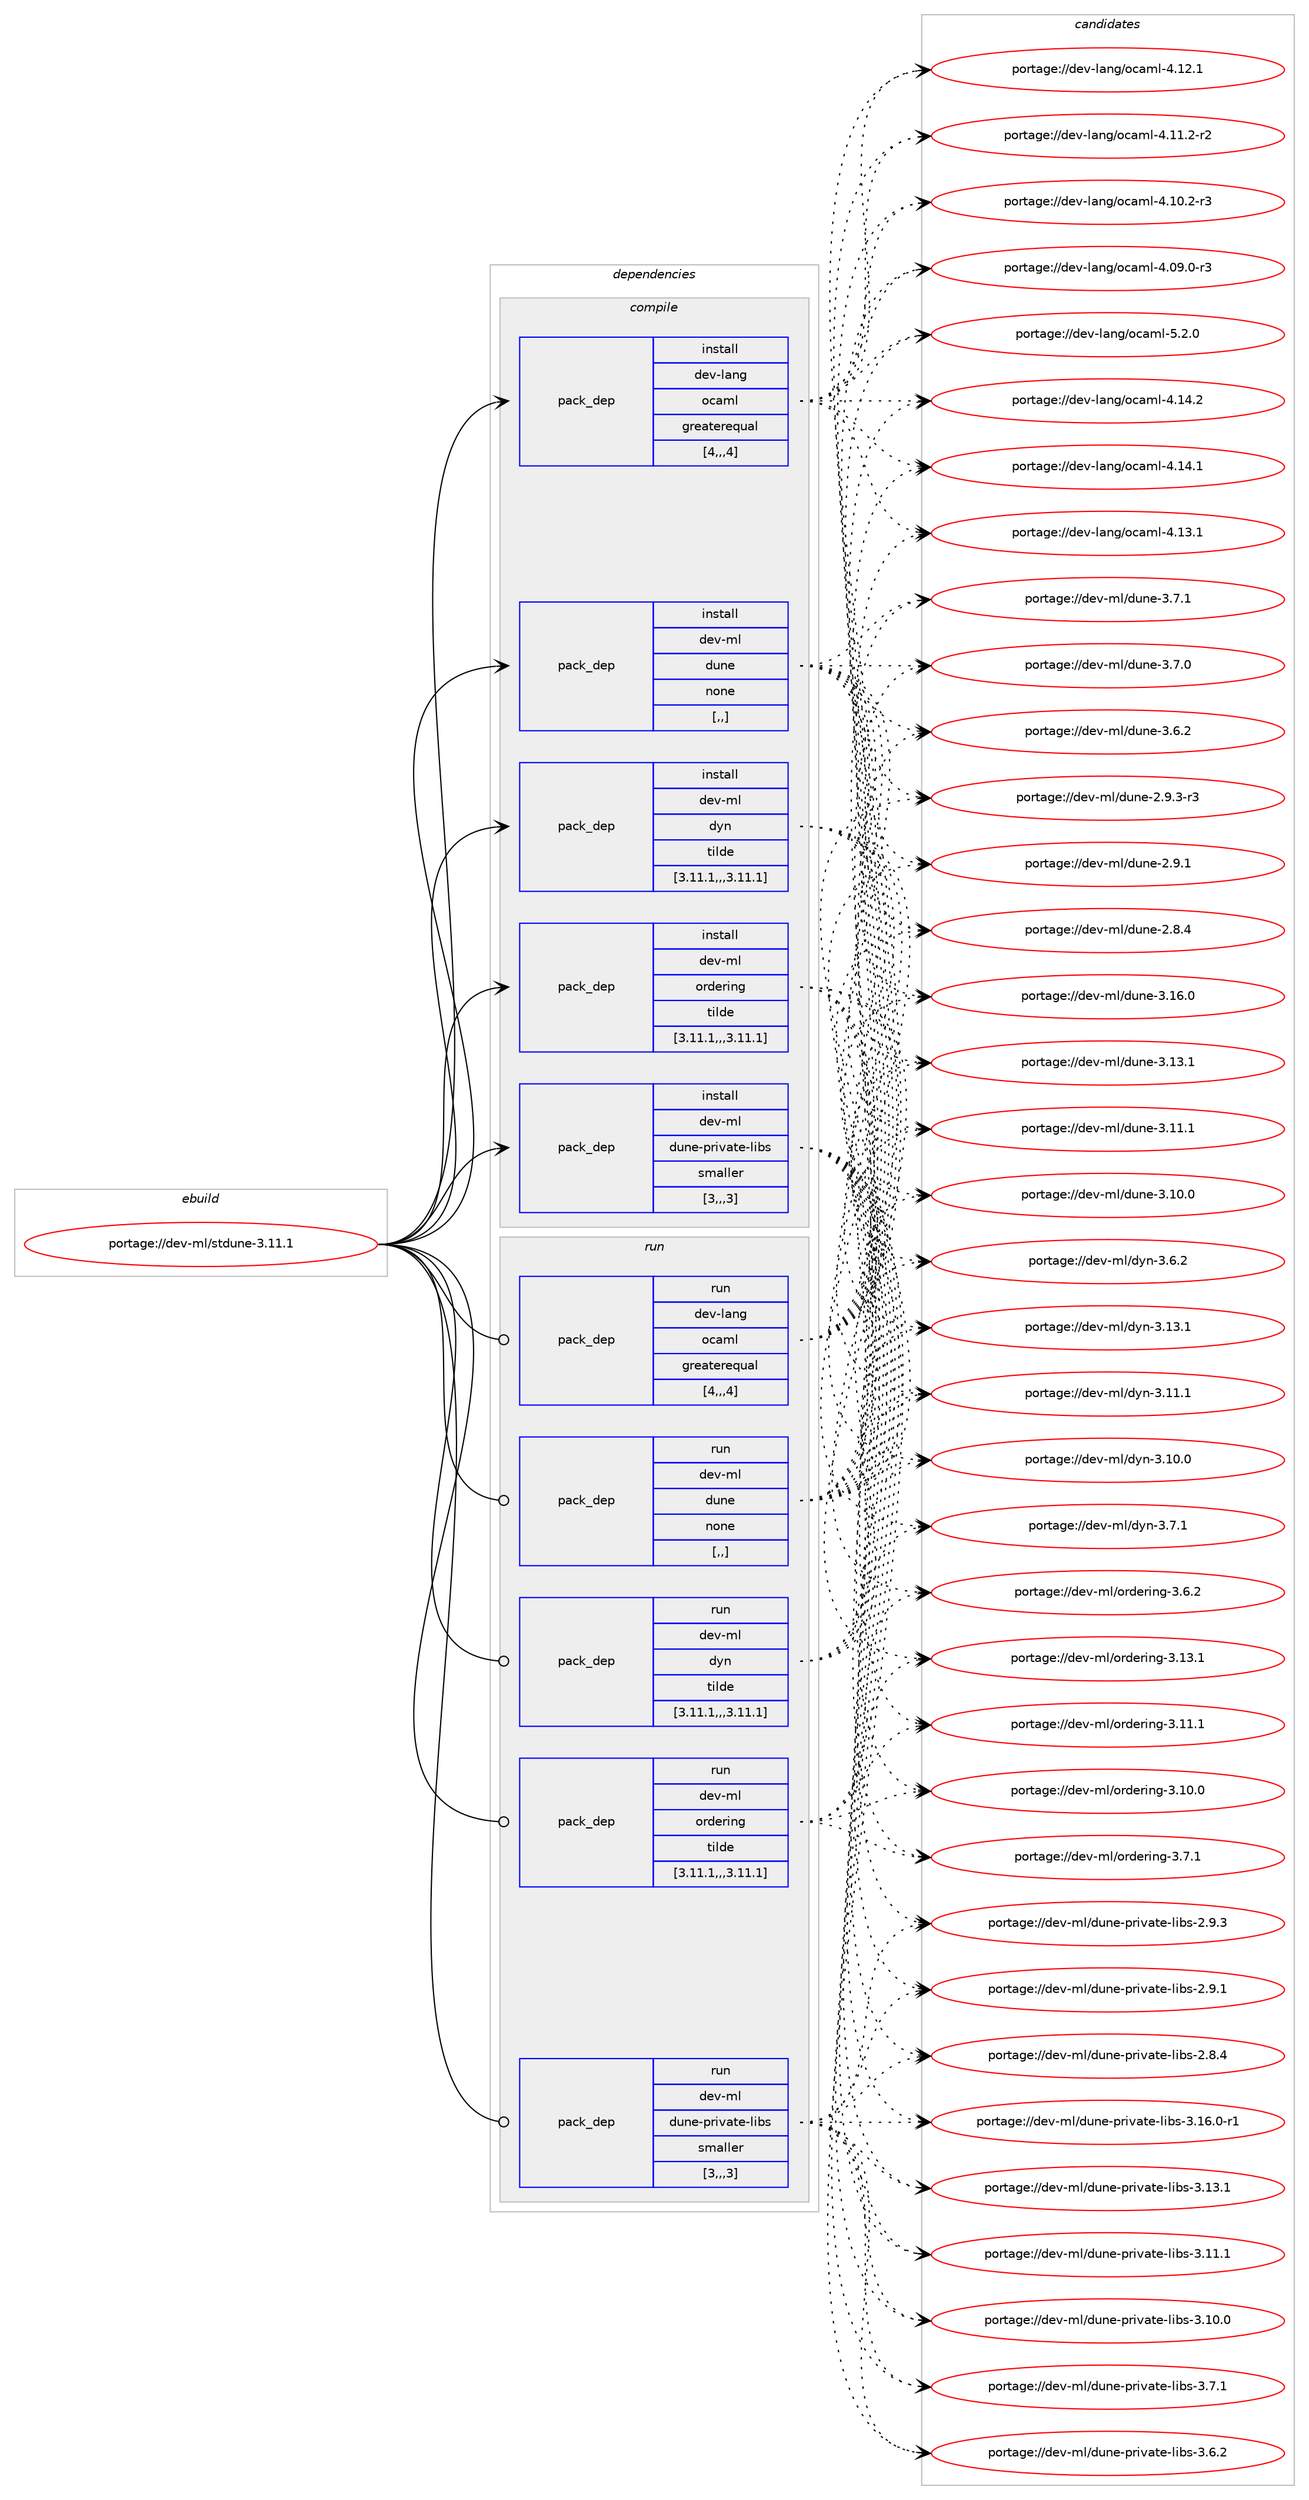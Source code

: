 digraph prolog {

# *************
# Graph options
# *************

newrank=true;
concentrate=true;
compound=true;
graph [rankdir=LR,fontname=Helvetica,fontsize=10,ranksep=1.5];#, ranksep=2.5, nodesep=0.2];
edge  [arrowhead=vee];
node  [fontname=Helvetica,fontsize=10];

# **********
# The ebuild
# **********

subgraph cluster_leftcol {
color=gray;
label=<<i>ebuild</i>>;
id [label="portage://dev-ml/stdune-3.11.1", color=red, width=4, href="../dev-ml/stdune-3.11.1.svg"];
}

# ****************
# The dependencies
# ****************

subgraph cluster_midcol {
color=gray;
label=<<i>dependencies</i>>;
subgraph cluster_compile {
fillcolor="#eeeeee";
style=filled;
label=<<i>compile</i>>;
subgraph pack94151 {
dependency125135 [label=<<TABLE BORDER="0" CELLBORDER="1" CELLSPACING="0" CELLPADDING="4" WIDTH="220"><TR><TD ROWSPAN="6" CELLPADDING="30">pack_dep</TD></TR><TR><TD WIDTH="110">install</TD></TR><TR><TD>dev-lang</TD></TR><TR><TD>ocaml</TD></TR><TR><TD>greaterequal</TD></TR><TR><TD>[4,,,4]</TD></TR></TABLE>>, shape=none, color=blue];
}
id:e -> dependency125135:w [weight=20,style="solid",arrowhead="vee"];
subgraph pack94152 {
dependency125136 [label=<<TABLE BORDER="0" CELLBORDER="1" CELLSPACING="0" CELLPADDING="4" WIDTH="220"><TR><TD ROWSPAN="6" CELLPADDING="30">pack_dep</TD></TR><TR><TD WIDTH="110">install</TD></TR><TR><TD>dev-ml</TD></TR><TR><TD>dune</TD></TR><TR><TD>none</TD></TR><TR><TD>[,,]</TD></TR></TABLE>>, shape=none, color=blue];
}
id:e -> dependency125136:w [weight=20,style="solid",arrowhead="vee"];
subgraph pack94153 {
dependency125137 [label=<<TABLE BORDER="0" CELLBORDER="1" CELLSPACING="0" CELLPADDING="4" WIDTH="220"><TR><TD ROWSPAN="6" CELLPADDING="30">pack_dep</TD></TR><TR><TD WIDTH="110">install</TD></TR><TR><TD>dev-ml</TD></TR><TR><TD>dyn</TD></TR><TR><TD>tilde</TD></TR><TR><TD>[3.11.1,,,3.11.1]</TD></TR></TABLE>>, shape=none, color=blue];
}
id:e -> dependency125137:w [weight=20,style="solid",arrowhead="vee"];
subgraph pack94154 {
dependency125138 [label=<<TABLE BORDER="0" CELLBORDER="1" CELLSPACING="0" CELLPADDING="4" WIDTH="220"><TR><TD ROWSPAN="6" CELLPADDING="30">pack_dep</TD></TR><TR><TD WIDTH="110">install</TD></TR><TR><TD>dev-ml</TD></TR><TR><TD>ordering</TD></TR><TR><TD>tilde</TD></TR><TR><TD>[3.11.1,,,3.11.1]</TD></TR></TABLE>>, shape=none, color=blue];
}
id:e -> dependency125138:w [weight=20,style="solid",arrowhead="vee"];
subgraph pack94155 {
dependency125139 [label=<<TABLE BORDER="0" CELLBORDER="1" CELLSPACING="0" CELLPADDING="4" WIDTH="220"><TR><TD ROWSPAN="6" CELLPADDING="30">pack_dep</TD></TR><TR><TD WIDTH="110">install</TD></TR><TR><TD>dev-ml</TD></TR><TR><TD>dune-private-libs</TD></TR><TR><TD>smaller</TD></TR><TR><TD>[3,,,3]</TD></TR></TABLE>>, shape=none, color=blue];
}
id:e -> dependency125139:w [weight=20,style="solid",arrowhead="vee"];
}
subgraph cluster_compileandrun {
fillcolor="#eeeeee";
style=filled;
label=<<i>compile and run</i>>;
}
subgraph cluster_run {
fillcolor="#eeeeee";
style=filled;
label=<<i>run</i>>;
subgraph pack94156 {
dependency125140 [label=<<TABLE BORDER="0" CELLBORDER="1" CELLSPACING="0" CELLPADDING="4" WIDTH="220"><TR><TD ROWSPAN="6" CELLPADDING="30">pack_dep</TD></TR><TR><TD WIDTH="110">run</TD></TR><TR><TD>dev-lang</TD></TR><TR><TD>ocaml</TD></TR><TR><TD>greaterequal</TD></TR><TR><TD>[4,,,4]</TD></TR></TABLE>>, shape=none, color=blue];
}
id:e -> dependency125140:w [weight=20,style="solid",arrowhead="odot"];
subgraph pack94157 {
dependency125141 [label=<<TABLE BORDER="0" CELLBORDER="1" CELLSPACING="0" CELLPADDING="4" WIDTH="220"><TR><TD ROWSPAN="6" CELLPADDING="30">pack_dep</TD></TR><TR><TD WIDTH="110">run</TD></TR><TR><TD>dev-ml</TD></TR><TR><TD>dune</TD></TR><TR><TD>none</TD></TR><TR><TD>[,,]</TD></TR></TABLE>>, shape=none, color=blue];
}
id:e -> dependency125141:w [weight=20,style="solid",arrowhead="odot"];
subgraph pack94158 {
dependency125142 [label=<<TABLE BORDER="0" CELLBORDER="1" CELLSPACING="0" CELLPADDING="4" WIDTH="220"><TR><TD ROWSPAN="6" CELLPADDING="30">pack_dep</TD></TR><TR><TD WIDTH="110">run</TD></TR><TR><TD>dev-ml</TD></TR><TR><TD>dyn</TD></TR><TR><TD>tilde</TD></TR><TR><TD>[3.11.1,,,3.11.1]</TD></TR></TABLE>>, shape=none, color=blue];
}
id:e -> dependency125142:w [weight=20,style="solid",arrowhead="odot"];
subgraph pack94159 {
dependency125143 [label=<<TABLE BORDER="0" CELLBORDER="1" CELLSPACING="0" CELLPADDING="4" WIDTH="220"><TR><TD ROWSPAN="6" CELLPADDING="30">pack_dep</TD></TR><TR><TD WIDTH="110">run</TD></TR><TR><TD>dev-ml</TD></TR><TR><TD>ordering</TD></TR><TR><TD>tilde</TD></TR><TR><TD>[3.11.1,,,3.11.1]</TD></TR></TABLE>>, shape=none, color=blue];
}
id:e -> dependency125143:w [weight=20,style="solid",arrowhead="odot"];
subgraph pack94160 {
dependency125144 [label=<<TABLE BORDER="0" CELLBORDER="1" CELLSPACING="0" CELLPADDING="4" WIDTH="220"><TR><TD ROWSPAN="6" CELLPADDING="30">pack_dep</TD></TR><TR><TD WIDTH="110">run</TD></TR><TR><TD>dev-ml</TD></TR><TR><TD>dune-private-libs</TD></TR><TR><TD>smaller</TD></TR><TR><TD>[3,,,3]</TD></TR></TABLE>>, shape=none, color=blue];
}
id:e -> dependency125144:w [weight=20,style="solid",arrowhead="odot"];
}
}

# **************
# The candidates
# **************

subgraph cluster_choices {
rank=same;
color=gray;
label=<<i>candidates</i>>;

subgraph choice94151 {
color=black;
nodesep=1;
choice1001011184510897110103471119997109108455346504648 [label="portage://dev-lang/ocaml-5.2.0", color=red, width=4,href="../dev-lang/ocaml-5.2.0.svg"];
choice100101118451089711010347111999710910845524649524650 [label="portage://dev-lang/ocaml-4.14.2", color=red, width=4,href="../dev-lang/ocaml-4.14.2.svg"];
choice100101118451089711010347111999710910845524649524649 [label="portage://dev-lang/ocaml-4.14.1", color=red, width=4,href="../dev-lang/ocaml-4.14.1.svg"];
choice100101118451089711010347111999710910845524649514649 [label="portage://dev-lang/ocaml-4.13.1", color=red, width=4,href="../dev-lang/ocaml-4.13.1.svg"];
choice100101118451089711010347111999710910845524649504649 [label="portage://dev-lang/ocaml-4.12.1", color=red, width=4,href="../dev-lang/ocaml-4.12.1.svg"];
choice1001011184510897110103471119997109108455246494946504511450 [label="portage://dev-lang/ocaml-4.11.2-r2", color=red, width=4,href="../dev-lang/ocaml-4.11.2-r2.svg"];
choice1001011184510897110103471119997109108455246494846504511451 [label="portage://dev-lang/ocaml-4.10.2-r3", color=red, width=4,href="../dev-lang/ocaml-4.10.2-r3.svg"];
choice1001011184510897110103471119997109108455246485746484511451 [label="portage://dev-lang/ocaml-4.09.0-r3", color=red, width=4,href="../dev-lang/ocaml-4.09.0-r3.svg"];
dependency125135:e -> choice1001011184510897110103471119997109108455346504648:w [style=dotted,weight="100"];
dependency125135:e -> choice100101118451089711010347111999710910845524649524650:w [style=dotted,weight="100"];
dependency125135:e -> choice100101118451089711010347111999710910845524649524649:w [style=dotted,weight="100"];
dependency125135:e -> choice100101118451089711010347111999710910845524649514649:w [style=dotted,weight="100"];
dependency125135:e -> choice100101118451089711010347111999710910845524649504649:w [style=dotted,weight="100"];
dependency125135:e -> choice1001011184510897110103471119997109108455246494946504511450:w [style=dotted,weight="100"];
dependency125135:e -> choice1001011184510897110103471119997109108455246494846504511451:w [style=dotted,weight="100"];
dependency125135:e -> choice1001011184510897110103471119997109108455246485746484511451:w [style=dotted,weight="100"];
}
subgraph choice94152 {
color=black;
nodesep=1;
choice100101118451091084710011711010145514649544648 [label="portage://dev-ml/dune-3.16.0", color=red, width=4,href="../dev-ml/dune-3.16.0.svg"];
choice100101118451091084710011711010145514649514649 [label="portage://dev-ml/dune-3.13.1", color=red, width=4,href="../dev-ml/dune-3.13.1.svg"];
choice100101118451091084710011711010145514649494649 [label="portage://dev-ml/dune-3.11.1", color=red, width=4,href="../dev-ml/dune-3.11.1.svg"];
choice100101118451091084710011711010145514649484648 [label="portage://dev-ml/dune-3.10.0", color=red, width=4,href="../dev-ml/dune-3.10.0.svg"];
choice1001011184510910847100117110101455146554649 [label="portage://dev-ml/dune-3.7.1", color=red, width=4,href="../dev-ml/dune-3.7.1.svg"];
choice1001011184510910847100117110101455146554648 [label="portage://dev-ml/dune-3.7.0", color=red, width=4,href="../dev-ml/dune-3.7.0.svg"];
choice1001011184510910847100117110101455146544650 [label="portage://dev-ml/dune-3.6.2", color=red, width=4,href="../dev-ml/dune-3.6.2.svg"];
choice10010111845109108471001171101014550465746514511451 [label="portage://dev-ml/dune-2.9.3-r3", color=red, width=4,href="../dev-ml/dune-2.9.3-r3.svg"];
choice1001011184510910847100117110101455046574649 [label="portage://dev-ml/dune-2.9.1", color=red, width=4,href="../dev-ml/dune-2.9.1.svg"];
choice1001011184510910847100117110101455046564652 [label="portage://dev-ml/dune-2.8.4", color=red, width=4,href="../dev-ml/dune-2.8.4.svg"];
dependency125136:e -> choice100101118451091084710011711010145514649544648:w [style=dotted,weight="100"];
dependency125136:e -> choice100101118451091084710011711010145514649514649:w [style=dotted,weight="100"];
dependency125136:e -> choice100101118451091084710011711010145514649494649:w [style=dotted,weight="100"];
dependency125136:e -> choice100101118451091084710011711010145514649484648:w [style=dotted,weight="100"];
dependency125136:e -> choice1001011184510910847100117110101455146554649:w [style=dotted,weight="100"];
dependency125136:e -> choice1001011184510910847100117110101455146554648:w [style=dotted,weight="100"];
dependency125136:e -> choice1001011184510910847100117110101455146544650:w [style=dotted,weight="100"];
dependency125136:e -> choice10010111845109108471001171101014550465746514511451:w [style=dotted,weight="100"];
dependency125136:e -> choice1001011184510910847100117110101455046574649:w [style=dotted,weight="100"];
dependency125136:e -> choice1001011184510910847100117110101455046564652:w [style=dotted,weight="100"];
}
subgraph choice94153 {
color=black;
nodesep=1;
choice100101118451091084710012111045514649514649 [label="portage://dev-ml/dyn-3.13.1", color=red, width=4,href="../dev-ml/dyn-3.13.1.svg"];
choice100101118451091084710012111045514649494649 [label="portage://dev-ml/dyn-3.11.1", color=red, width=4,href="../dev-ml/dyn-3.11.1.svg"];
choice100101118451091084710012111045514649484648 [label="portage://dev-ml/dyn-3.10.0", color=red, width=4,href="../dev-ml/dyn-3.10.0.svg"];
choice1001011184510910847100121110455146554649 [label="portage://dev-ml/dyn-3.7.1", color=red, width=4,href="../dev-ml/dyn-3.7.1.svg"];
choice1001011184510910847100121110455146544650 [label="portage://dev-ml/dyn-3.6.2", color=red, width=4,href="../dev-ml/dyn-3.6.2.svg"];
dependency125137:e -> choice100101118451091084710012111045514649514649:w [style=dotted,weight="100"];
dependency125137:e -> choice100101118451091084710012111045514649494649:w [style=dotted,weight="100"];
dependency125137:e -> choice100101118451091084710012111045514649484648:w [style=dotted,weight="100"];
dependency125137:e -> choice1001011184510910847100121110455146554649:w [style=dotted,weight="100"];
dependency125137:e -> choice1001011184510910847100121110455146544650:w [style=dotted,weight="100"];
}
subgraph choice94154 {
color=black;
nodesep=1;
choice100101118451091084711111410010111410511010345514649514649 [label="portage://dev-ml/ordering-3.13.1", color=red, width=4,href="../dev-ml/ordering-3.13.1.svg"];
choice100101118451091084711111410010111410511010345514649494649 [label="portage://dev-ml/ordering-3.11.1", color=red, width=4,href="../dev-ml/ordering-3.11.1.svg"];
choice100101118451091084711111410010111410511010345514649484648 [label="portage://dev-ml/ordering-3.10.0", color=red, width=4,href="../dev-ml/ordering-3.10.0.svg"];
choice1001011184510910847111114100101114105110103455146554649 [label="portage://dev-ml/ordering-3.7.1", color=red, width=4,href="../dev-ml/ordering-3.7.1.svg"];
choice1001011184510910847111114100101114105110103455146544650 [label="portage://dev-ml/ordering-3.6.2", color=red, width=4,href="../dev-ml/ordering-3.6.2.svg"];
dependency125138:e -> choice100101118451091084711111410010111410511010345514649514649:w [style=dotted,weight="100"];
dependency125138:e -> choice100101118451091084711111410010111410511010345514649494649:w [style=dotted,weight="100"];
dependency125138:e -> choice100101118451091084711111410010111410511010345514649484648:w [style=dotted,weight="100"];
dependency125138:e -> choice1001011184510910847111114100101114105110103455146554649:w [style=dotted,weight="100"];
dependency125138:e -> choice1001011184510910847111114100101114105110103455146544650:w [style=dotted,weight="100"];
}
subgraph choice94155 {
color=black;
nodesep=1;
choice100101118451091084710011711010145112114105118971161014510810598115455146495446484511449 [label="portage://dev-ml/dune-private-libs-3.16.0-r1", color=red, width=4,href="../dev-ml/dune-private-libs-3.16.0-r1.svg"];
choice10010111845109108471001171101014511211410511897116101451081059811545514649514649 [label="portage://dev-ml/dune-private-libs-3.13.1", color=red, width=4,href="../dev-ml/dune-private-libs-3.13.1.svg"];
choice10010111845109108471001171101014511211410511897116101451081059811545514649494649 [label="portage://dev-ml/dune-private-libs-3.11.1", color=red, width=4,href="../dev-ml/dune-private-libs-3.11.1.svg"];
choice10010111845109108471001171101014511211410511897116101451081059811545514649484648 [label="portage://dev-ml/dune-private-libs-3.10.0", color=red, width=4,href="../dev-ml/dune-private-libs-3.10.0.svg"];
choice100101118451091084710011711010145112114105118971161014510810598115455146554649 [label="portage://dev-ml/dune-private-libs-3.7.1", color=red, width=4,href="../dev-ml/dune-private-libs-3.7.1.svg"];
choice100101118451091084710011711010145112114105118971161014510810598115455146544650 [label="portage://dev-ml/dune-private-libs-3.6.2", color=red, width=4,href="../dev-ml/dune-private-libs-3.6.2.svg"];
choice100101118451091084710011711010145112114105118971161014510810598115455046574651 [label="portage://dev-ml/dune-private-libs-2.9.3", color=red, width=4,href="../dev-ml/dune-private-libs-2.9.3.svg"];
choice100101118451091084710011711010145112114105118971161014510810598115455046574649 [label="portage://dev-ml/dune-private-libs-2.9.1", color=red, width=4,href="../dev-ml/dune-private-libs-2.9.1.svg"];
choice100101118451091084710011711010145112114105118971161014510810598115455046564652 [label="portage://dev-ml/dune-private-libs-2.8.4", color=red, width=4,href="../dev-ml/dune-private-libs-2.8.4.svg"];
dependency125139:e -> choice100101118451091084710011711010145112114105118971161014510810598115455146495446484511449:w [style=dotted,weight="100"];
dependency125139:e -> choice10010111845109108471001171101014511211410511897116101451081059811545514649514649:w [style=dotted,weight="100"];
dependency125139:e -> choice10010111845109108471001171101014511211410511897116101451081059811545514649494649:w [style=dotted,weight="100"];
dependency125139:e -> choice10010111845109108471001171101014511211410511897116101451081059811545514649484648:w [style=dotted,weight="100"];
dependency125139:e -> choice100101118451091084710011711010145112114105118971161014510810598115455146554649:w [style=dotted,weight="100"];
dependency125139:e -> choice100101118451091084710011711010145112114105118971161014510810598115455146544650:w [style=dotted,weight="100"];
dependency125139:e -> choice100101118451091084710011711010145112114105118971161014510810598115455046574651:w [style=dotted,weight="100"];
dependency125139:e -> choice100101118451091084710011711010145112114105118971161014510810598115455046574649:w [style=dotted,weight="100"];
dependency125139:e -> choice100101118451091084710011711010145112114105118971161014510810598115455046564652:w [style=dotted,weight="100"];
}
subgraph choice94156 {
color=black;
nodesep=1;
choice1001011184510897110103471119997109108455346504648 [label="portage://dev-lang/ocaml-5.2.0", color=red, width=4,href="../dev-lang/ocaml-5.2.0.svg"];
choice100101118451089711010347111999710910845524649524650 [label="portage://dev-lang/ocaml-4.14.2", color=red, width=4,href="../dev-lang/ocaml-4.14.2.svg"];
choice100101118451089711010347111999710910845524649524649 [label="portage://dev-lang/ocaml-4.14.1", color=red, width=4,href="../dev-lang/ocaml-4.14.1.svg"];
choice100101118451089711010347111999710910845524649514649 [label="portage://dev-lang/ocaml-4.13.1", color=red, width=4,href="../dev-lang/ocaml-4.13.1.svg"];
choice100101118451089711010347111999710910845524649504649 [label="portage://dev-lang/ocaml-4.12.1", color=red, width=4,href="../dev-lang/ocaml-4.12.1.svg"];
choice1001011184510897110103471119997109108455246494946504511450 [label="portage://dev-lang/ocaml-4.11.2-r2", color=red, width=4,href="../dev-lang/ocaml-4.11.2-r2.svg"];
choice1001011184510897110103471119997109108455246494846504511451 [label="portage://dev-lang/ocaml-4.10.2-r3", color=red, width=4,href="../dev-lang/ocaml-4.10.2-r3.svg"];
choice1001011184510897110103471119997109108455246485746484511451 [label="portage://dev-lang/ocaml-4.09.0-r3", color=red, width=4,href="../dev-lang/ocaml-4.09.0-r3.svg"];
dependency125140:e -> choice1001011184510897110103471119997109108455346504648:w [style=dotted,weight="100"];
dependency125140:e -> choice100101118451089711010347111999710910845524649524650:w [style=dotted,weight="100"];
dependency125140:e -> choice100101118451089711010347111999710910845524649524649:w [style=dotted,weight="100"];
dependency125140:e -> choice100101118451089711010347111999710910845524649514649:w [style=dotted,weight="100"];
dependency125140:e -> choice100101118451089711010347111999710910845524649504649:w [style=dotted,weight="100"];
dependency125140:e -> choice1001011184510897110103471119997109108455246494946504511450:w [style=dotted,weight="100"];
dependency125140:e -> choice1001011184510897110103471119997109108455246494846504511451:w [style=dotted,weight="100"];
dependency125140:e -> choice1001011184510897110103471119997109108455246485746484511451:w [style=dotted,weight="100"];
}
subgraph choice94157 {
color=black;
nodesep=1;
choice100101118451091084710011711010145514649544648 [label="portage://dev-ml/dune-3.16.0", color=red, width=4,href="../dev-ml/dune-3.16.0.svg"];
choice100101118451091084710011711010145514649514649 [label="portage://dev-ml/dune-3.13.1", color=red, width=4,href="../dev-ml/dune-3.13.1.svg"];
choice100101118451091084710011711010145514649494649 [label="portage://dev-ml/dune-3.11.1", color=red, width=4,href="../dev-ml/dune-3.11.1.svg"];
choice100101118451091084710011711010145514649484648 [label="portage://dev-ml/dune-3.10.0", color=red, width=4,href="../dev-ml/dune-3.10.0.svg"];
choice1001011184510910847100117110101455146554649 [label="portage://dev-ml/dune-3.7.1", color=red, width=4,href="../dev-ml/dune-3.7.1.svg"];
choice1001011184510910847100117110101455146554648 [label="portage://dev-ml/dune-3.7.0", color=red, width=4,href="../dev-ml/dune-3.7.0.svg"];
choice1001011184510910847100117110101455146544650 [label="portage://dev-ml/dune-3.6.2", color=red, width=4,href="../dev-ml/dune-3.6.2.svg"];
choice10010111845109108471001171101014550465746514511451 [label="portage://dev-ml/dune-2.9.3-r3", color=red, width=4,href="../dev-ml/dune-2.9.3-r3.svg"];
choice1001011184510910847100117110101455046574649 [label="portage://dev-ml/dune-2.9.1", color=red, width=4,href="../dev-ml/dune-2.9.1.svg"];
choice1001011184510910847100117110101455046564652 [label="portage://dev-ml/dune-2.8.4", color=red, width=4,href="../dev-ml/dune-2.8.4.svg"];
dependency125141:e -> choice100101118451091084710011711010145514649544648:w [style=dotted,weight="100"];
dependency125141:e -> choice100101118451091084710011711010145514649514649:w [style=dotted,weight="100"];
dependency125141:e -> choice100101118451091084710011711010145514649494649:w [style=dotted,weight="100"];
dependency125141:e -> choice100101118451091084710011711010145514649484648:w [style=dotted,weight="100"];
dependency125141:e -> choice1001011184510910847100117110101455146554649:w [style=dotted,weight="100"];
dependency125141:e -> choice1001011184510910847100117110101455146554648:w [style=dotted,weight="100"];
dependency125141:e -> choice1001011184510910847100117110101455146544650:w [style=dotted,weight="100"];
dependency125141:e -> choice10010111845109108471001171101014550465746514511451:w [style=dotted,weight="100"];
dependency125141:e -> choice1001011184510910847100117110101455046574649:w [style=dotted,weight="100"];
dependency125141:e -> choice1001011184510910847100117110101455046564652:w [style=dotted,weight="100"];
}
subgraph choice94158 {
color=black;
nodesep=1;
choice100101118451091084710012111045514649514649 [label="portage://dev-ml/dyn-3.13.1", color=red, width=4,href="../dev-ml/dyn-3.13.1.svg"];
choice100101118451091084710012111045514649494649 [label="portage://dev-ml/dyn-3.11.1", color=red, width=4,href="../dev-ml/dyn-3.11.1.svg"];
choice100101118451091084710012111045514649484648 [label="portage://dev-ml/dyn-3.10.0", color=red, width=4,href="../dev-ml/dyn-3.10.0.svg"];
choice1001011184510910847100121110455146554649 [label="portage://dev-ml/dyn-3.7.1", color=red, width=4,href="../dev-ml/dyn-3.7.1.svg"];
choice1001011184510910847100121110455146544650 [label="portage://dev-ml/dyn-3.6.2", color=red, width=4,href="../dev-ml/dyn-3.6.2.svg"];
dependency125142:e -> choice100101118451091084710012111045514649514649:w [style=dotted,weight="100"];
dependency125142:e -> choice100101118451091084710012111045514649494649:w [style=dotted,weight="100"];
dependency125142:e -> choice100101118451091084710012111045514649484648:w [style=dotted,weight="100"];
dependency125142:e -> choice1001011184510910847100121110455146554649:w [style=dotted,weight="100"];
dependency125142:e -> choice1001011184510910847100121110455146544650:w [style=dotted,weight="100"];
}
subgraph choice94159 {
color=black;
nodesep=1;
choice100101118451091084711111410010111410511010345514649514649 [label="portage://dev-ml/ordering-3.13.1", color=red, width=4,href="../dev-ml/ordering-3.13.1.svg"];
choice100101118451091084711111410010111410511010345514649494649 [label="portage://dev-ml/ordering-3.11.1", color=red, width=4,href="../dev-ml/ordering-3.11.1.svg"];
choice100101118451091084711111410010111410511010345514649484648 [label="portage://dev-ml/ordering-3.10.0", color=red, width=4,href="../dev-ml/ordering-3.10.0.svg"];
choice1001011184510910847111114100101114105110103455146554649 [label="portage://dev-ml/ordering-3.7.1", color=red, width=4,href="../dev-ml/ordering-3.7.1.svg"];
choice1001011184510910847111114100101114105110103455146544650 [label="portage://dev-ml/ordering-3.6.2", color=red, width=4,href="../dev-ml/ordering-3.6.2.svg"];
dependency125143:e -> choice100101118451091084711111410010111410511010345514649514649:w [style=dotted,weight="100"];
dependency125143:e -> choice100101118451091084711111410010111410511010345514649494649:w [style=dotted,weight="100"];
dependency125143:e -> choice100101118451091084711111410010111410511010345514649484648:w [style=dotted,weight="100"];
dependency125143:e -> choice1001011184510910847111114100101114105110103455146554649:w [style=dotted,weight="100"];
dependency125143:e -> choice1001011184510910847111114100101114105110103455146544650:w [style=dotted,weight="100"];
}
subgraph choice94160 {
color=black;
nodesep=1;
choice100101118451091084710011711010145112114105118971161014510810598115455146495446484511449 [label="portage://dev-ml/dune-private-libs-3.16.0-r1", color=red, width=4,href="../dev-ml/dune-private-libs-3.16.0-r1.svg"];
choice10010111845109108471001171101014511211410511897116101451081059811545514649514649 [label="portage://dev-ml/dune-private-libs-3.13.1", color=red, width=4,href="../dev-ml/dune-private-libs-3.13.1.svg"];
choice10010111845109108471001171101014511211410511897116101451081059811545514649494649 [label="portage://dev-ml/dune-private-libs-3.11.1", color=red, width=4,href="../dev-ml/dune-private-libs-3.11.1.svg"];
choice10010111845109108471001171101014511211410511897116101451081059811545514649484648 [label="portage://dev-ml/dune-private-libs-3.10.0", color=red, width=4,href="../dev-ml/dune-private-libs-3.10.0.svg"];
choice100101118451091084710011711010145112114105118971161014510810598115455146554649 [label="portage://dev-ml/dune-private-libs-3.7.1", color=red, width=4,href="../dev-ml/dune-private-libs-3.7.1.svg"];
choice100101118451091084710011711010145112114105118971161014510810598115455146544650 [label="portage://dev-ml/dune-private-libs-3.6.2", color=red, width=4,href="../dev-ml/dune-private-libs-3.6.2.svg"];
choice100101118451091084710011711010145112114105118971161014510810598115455046574651 [label="portage://dev-ml/dune-private-libs-2.9.3", color=red, width=4,href="../dev-ml/dune-private-libs-2.9.3.svg"];
choice100101118451091084710011711010145112114105118971161014510810598115455046574649 [label="portage://dev-ml/dune-private-libs-2.9.1", color=red, width=4,href="../dev-ml/dune-private-libs-2.9.1.svg"];
choice100101118451091084710011711010145112114105118971161014510810598115455046564652 [label="portage://dev-ml/dune-private-libs-2.8.4", color=red, width=4,href="../dev-ml/dune-private-libs-2.8.4.svg"];
dependency125144:e -> choice100101118451091084710011711010145112114105118971161014510810598115455146495446484511449:w [style=dotted,weight="100"];
dependency125144:e -> choice10010111845109108471001171101014511211410511897116101451081059811545514649514649:w [style=dotted,weight="100"];
dependency125144:e -> choice10010111845109108471001171101014511211410511897116101451081059811545514649494649:w [style=dotted,weight="100"];
dependency125144:e -> choice10010111845109108471001171101014511211410511897116101451081059811545514649484648:w [style=dotted,weight="100"];
dependency125144:e -> choice100101118451091084710011711010145112114105118971161014510810598115455146554649:w [style=dotted,weight="100"];
dependency125144:e -> choice100101118451091084710011711010145112114105118971161014510810598115455146544650:w [style=dotted,weight="100"];
dependency125144:e -> choice100101118451091084710011711010145112114105118971161014510810598115455046574651:w [style=dotted,weight="100"];
dependency125144:e -> choice100101118451091084710011711010145112114105118971161014510810598115455046574649:w [style=dotted,weight="100"];
dependency125144:e -> choice100101118451091084710011711010145112114105118971161014510810598115455046564652:w [style=dotted,weight="100"];
}
}

}
